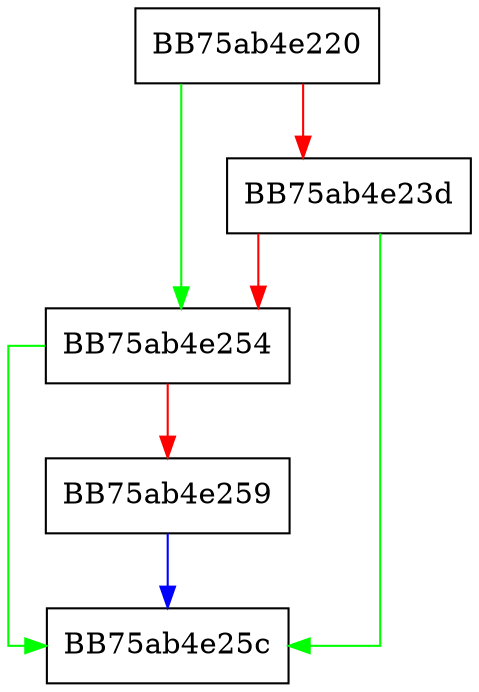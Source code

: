 digraph countInverse {
  node [shape="box"];
  graph [splines=ortho];
  BB75ab4e220 -> BB75ab4e254 [color="green"];
  BB75ab4e220 -> BB75ab4e23d [color="red"];
  BB75ab4e23d -> BB75ab4e25c [color="green"];
  BB75ab4e23d -> BB75ab4e254 [color="red"];
  BB75ab4e254 -> BB75ab4e25c [color="green"];
  BB75ab4e254 -> BB75ab4e259 [color="red"];
  BB75ab4e259 -> BB75ab4e25c [color="blue"];
}